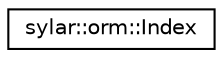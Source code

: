 digraph "类继承关系图"
{
 // LATEX_PDF_SIZE
  edge [fontname="Helvetica",fontsize="10",labelfontname="Helvetica",labelfontsize="10"];
  node [fontname="Helvetica",fontsize="10",shape=record];
  rankdir="LR";
  Node0 [label="sylar::orm::Index",height=0.2,width=0.4,color="black", fillcolor="white", style="filled",URL="$classsylar_1_1orm_1_1Index.html",tooltip=" "];
}
